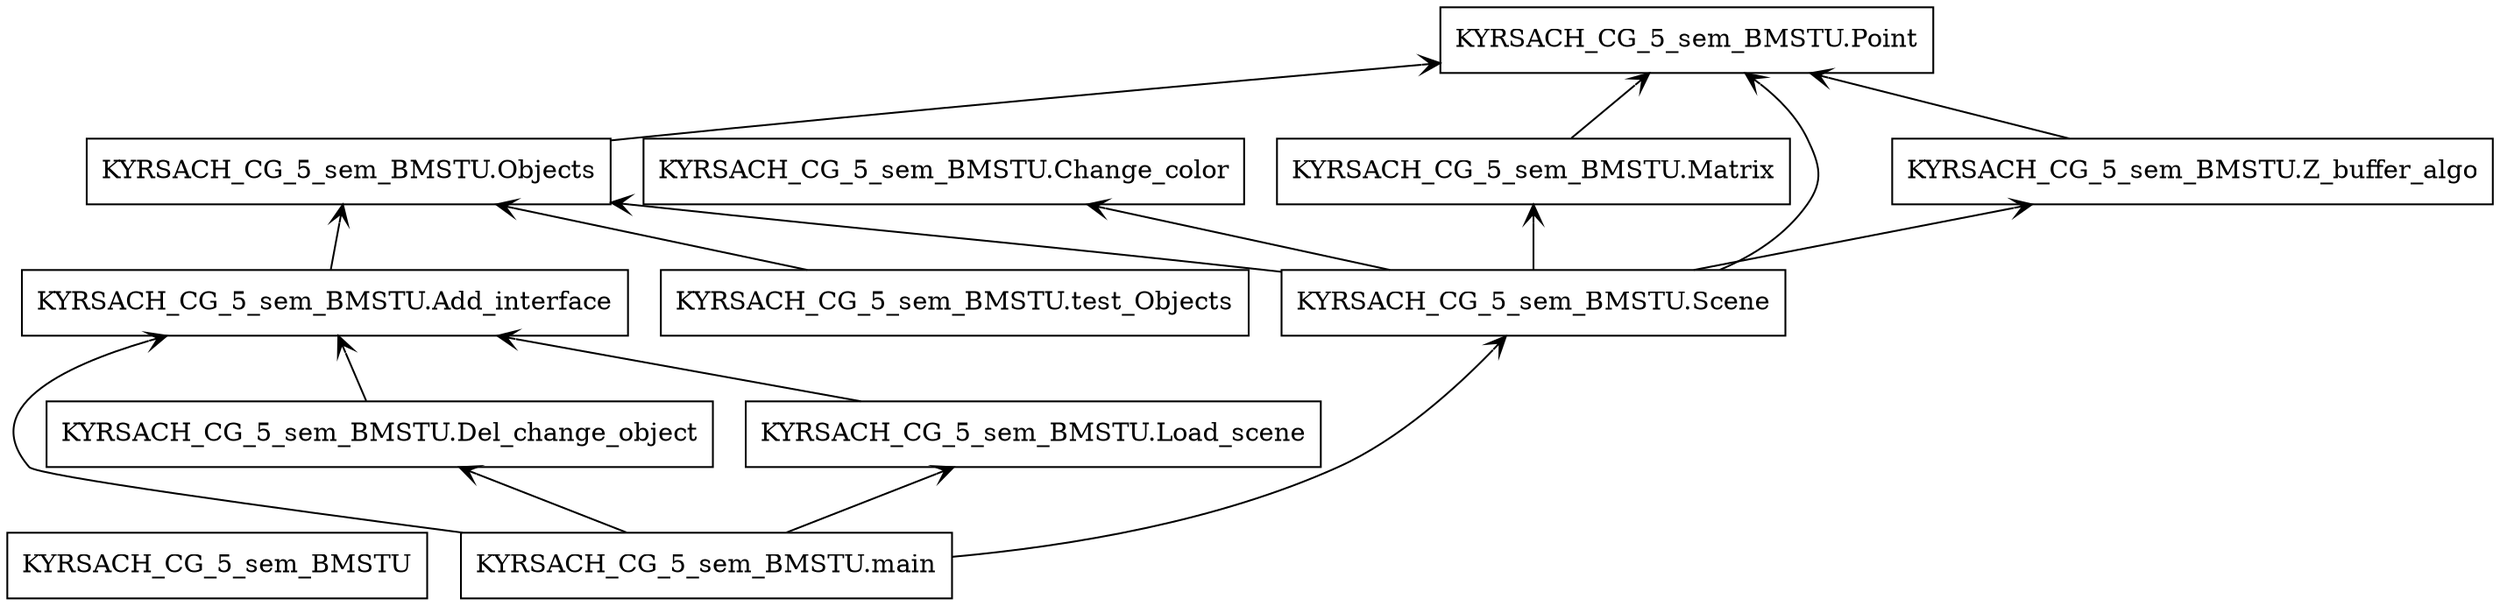 digraph "packages_kyrsach" {
rankdir=BT
charset="utf-8"
"KYRSACH_CG_5_sem_BMSTU" [color="black", label=<KYRSACH_CG_5_sem_BMSTU>, shape="box", style="solid"];
"KYRSACH_CG_5_sem_BMSTU.Add_interface" [color="black", label=<KYRSACH_CG_5_sem_BMSTU.Add_interface>, shape="box", style="solid"];
"KYRSACH_CG_5_sem_BMSTU.Change_color" [color="black", label=<KYRSACH_CG_5_sem_BMSTU.Change_color>, shape="box", style="solid"];
"KYRSACH_CG_5_sem_BMSTU.Del_change_object" [color="black", label=<KYRSACH_CG_5_sem_BMSTU.Del_change_object>, shape="box", style="solid"];
"KYRSACH_CG_5_sem_BMSTU.Load_scene" [color="black", label=<KYRSACH_CG_5_sem_BMSTU.Load_scene>, shape="box", style="solid"];
"KYRSACH_CG_5_sem_BMSTU.Matrix" [color="black", label=<KYRSACH_CG_5_sem_BMSTU.Matrix>, shape="box", style="solid"];
"KYRSACH_CG_5_sem_BMSTU.Objects" [color="black", label=<KYRSACH_CG_5_sem_BMSTU.Objects>, shape="box", style="solid"];
"KYRSACH_CG_5_sem_BMSTU.Point" [color="black", label=<KYRSACH_CG_5_sem_BMSTU.Point>, shape="box", style="solid"];
"KYRSACH_CG_5_sem_BMSTU.Scene" [color="black", label=<KYRSACH_CG_5_sem_BMSTU.Scene>, shape="box", style="solid"];
"KYRSACH_CG_5_sem_BMSTU.Z_buffer_algo" [color="black", label=<KYRSACH_CG_5_sem_BMSTU.Z_buffer_algo>, shape="box", style="solid"];
"KYRSACH_CG_5_sem_BMSTU.main" [color="black", label=<KYRSACH_CG_5_sem_BMSTU.main>, shape="box", style="solid"];
"KYRSACH_CG_5_sem_BMSTU.test_Objects" [color="black", label=<KYRSACH_CG_5_sem_BMSTU.test_Objects>, shape="box", style="solid"];
"KYRSACH_CG_5_sem_BMSTU.Add_interface" -> "KYRSACH_CG_5_sem_BMSTU.Objects" [arrowhead="open", arrowtail="none"];
"KYRSACH_CG_5_sem_BMSTU.Del_change_object" -> "KYRSACH_CG_5_sem_BMSTU.Add_interface" [arrowhead="open", arrowtail="none"];
"KYRSACH_CG_5_sem_BMSTU.Load_scene" -> "KYRSACH_CG_5_sem_BMSTU.Add_interface" [arrowhead="open", arrowtail="none"];
"KYRSACH_CG_5_sem_BMSTU.Matrix" -> "KYRSACH_CG_5_sem_BMSTU.Point" [arrowhead="open", arrowtail="none"];
"KYRSACH_CG_5_sem_BMSTU.Objects" -> "KYRSACH_CG_5_sem_BMSTU.Point" [arrowhead="open", arrowtail="none"];
"KYRSACH_CG_5_sem_BMSTU.Scene" -> "KYRSACH_CG_5_sem_BMSTU.Change_color" [arrowhead="open", arrowtail="none"];
"KYRSACH_CG_5_sem_BMSTU.Scene" -> "KYRSACH_CG_5_sem_BMSTU.Matrix" [arrowhead="open", arrowtail="none"];
"KYRSACH_CG_5_sem_BMSTU.Scene" -> "KYRSACH_CG_5_sem_BMSTU.Objects" [arrowhead="open", arrowtail="none"];
"KYRSACH_CG_5_sem_BMSTU.Scene" -> "KYRSACH_CG_5_sem_BMSTU.Point" [arrowhead="open", arrowtail="none"];
"KYRSACH_CG_5_sem_BMSTU.Scene" -> "KYRSACH_CG_5_sem_BMSTU.Z_buffer_algo" [arrowhead="open", arrowtail="none"];
"KYRSACH_CG_5_sem_BMSTU.Z_buffer_algo" -> "KYRSACH_CG_5_sem_BMSTU.Point" [arrowhead="open", arrowtail="none"];
"KYRSACH_CG_5_sem_BMSTU.main" -> "KYRSACH_CG_5_sem_BMSTU.Add_interface" [arrowhead="open", arrowtail="none"];
"KYRSACH_CG_5_sem_BMSTU.main" -> "KYRSACH_CG_5_sem_BMSTU.Del_change_object" [arrowhead="open", arrowtail="none"];
"KYRSACH_CG_5_sem_BMSTU.main" -> "KYRSACH_CG_5_sem_BMSTU.Load_scene" [arrowhead="open", arrowtail="none"];
"KYRSACH_CG_5_sem_BMSTU.main" -> "KYRSACH_CG_5_sem_BMSTU.Scene" [arrowhead="open", arrowtail="none"];
"KYRSACH_CG_5_sem_BMSTU.test_Objects" -> "KYRSACH_CG_5_sem_BMSTU.Objects" [arrowhead="open", arrowtail="none"];
}
